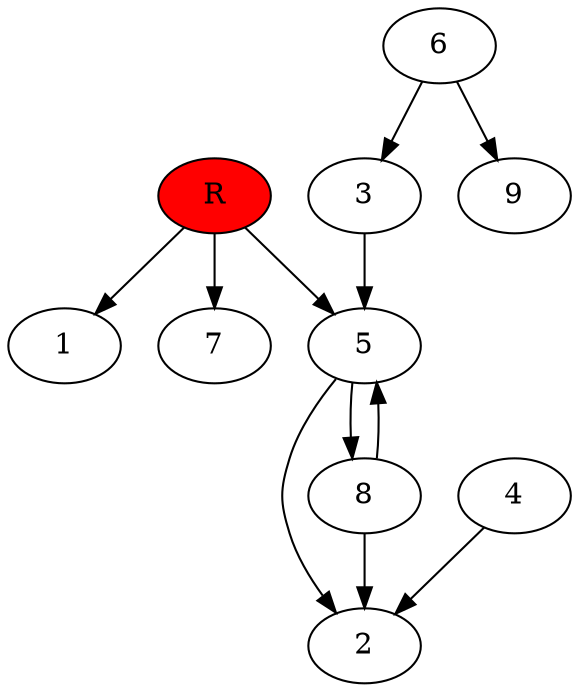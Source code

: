 digraph prb26642 {
	1
	2
	3
	4
	5
	6
	7
	8
	R [fillcolor="#ff0000" style=filled]
	3 -> 5
	4 -> 2
	5 -> 2
	5 -> 8
	6 -> 3
	6 -> 9
	8 -> 2
	8 -> 5
	R -> 1
	R -> 5
	R -> 7
}
